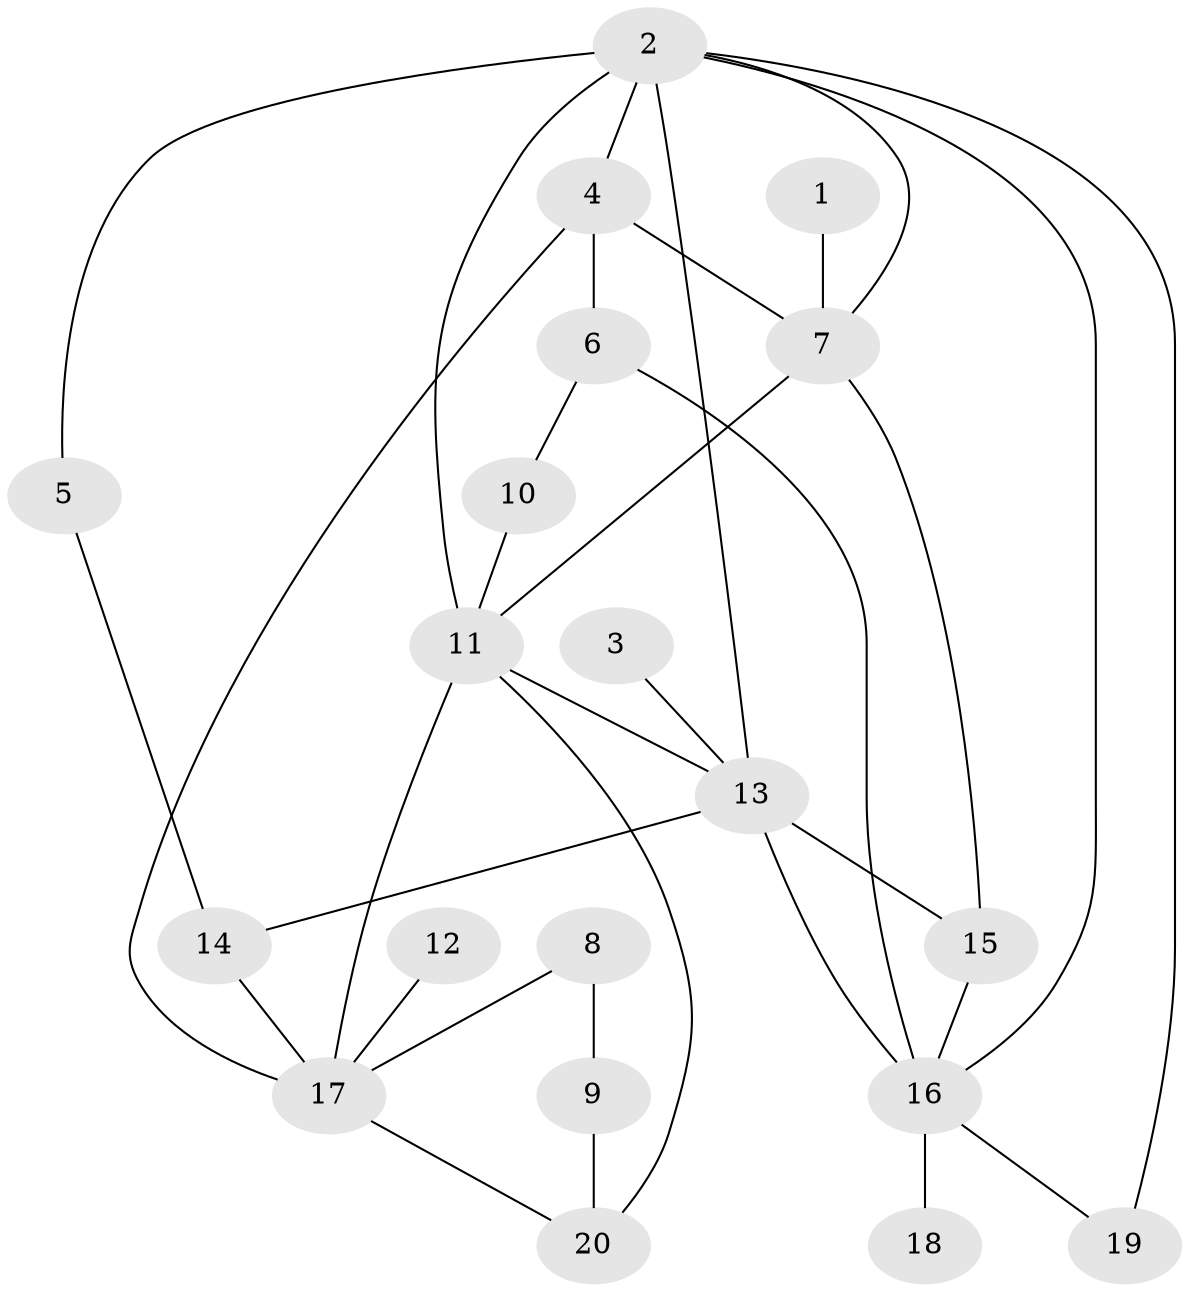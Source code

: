// original degree distribution, {6: 0.05172413793103448, 4: 0.13793103448275862, 7: 0.034482758620689655, 3: 0.13793103448275862, 2: 0.3620689655172414, 5: 0.034482758620689655, 1: 0.2413793103448276}
// Generated by graph-tools (version 1.1) at 2025/35/03/04/25 23:35:59]
// undirected, 20 vertices, 33 edges
graph export_dot {
  node [color=gray90,style=filled];
  1;
  2;
  3;
  4;
  5;
  6;
  7;
  8;
  9;
  10;
  11;
  12;
  13;
  14;
  15;
  16;
  17;
  18;
  19;
  20;
  1 -- 7 [weight=1.0];
  2 -- 4 [weight=2.0];
  2 -- 5 [weight=1.0];
  2 -- 7 [weight=1.0];
  2 -- 11 [weight=1.0];
  2 -- 13 [weight=1.0];
  2 -- 16 [weight=1.0];
  2 -- 19 [weight=1.0];
  3 -- 13 [weight=1.0];
  4 -- 6 [weight=1.0];
  4 -- 7 [weight=1.0];
  4 -- 17 [weight=2.0];
  5 -- 14 [weight=1.0];
  6 -- 10 [weight=1.0];
  6 -- 16 [weight=2.0];
  7 -- 11 [weight=1.0];
  7 -- 15 [weight=1.0];
  8 -- 9 [weight=1.0];
  8 -- 17 [weight=1.0];
  9 -- 20 [weight=1.0];
  10 -- 11 [weight=1.0];
  11 -- 13 [weight=1.0];
  11 -- 17 [weight=1.0];
  11 -- 20 [weight=1.0];
  12 -- 17 [weight=1.0];
  13 -- 14 [weight=1.0];
  13 -- 15 [weight=1.0];
  13 -- 16 [weight=1.0];
  14 -- 17 [weight=1.0];
  15 -- 16 [weight=1.0];
  16 -- 18 [weight=1.0];
  16 -- 19 [weight=1.0];
  17 -- 20 [weight=1.0];
}
